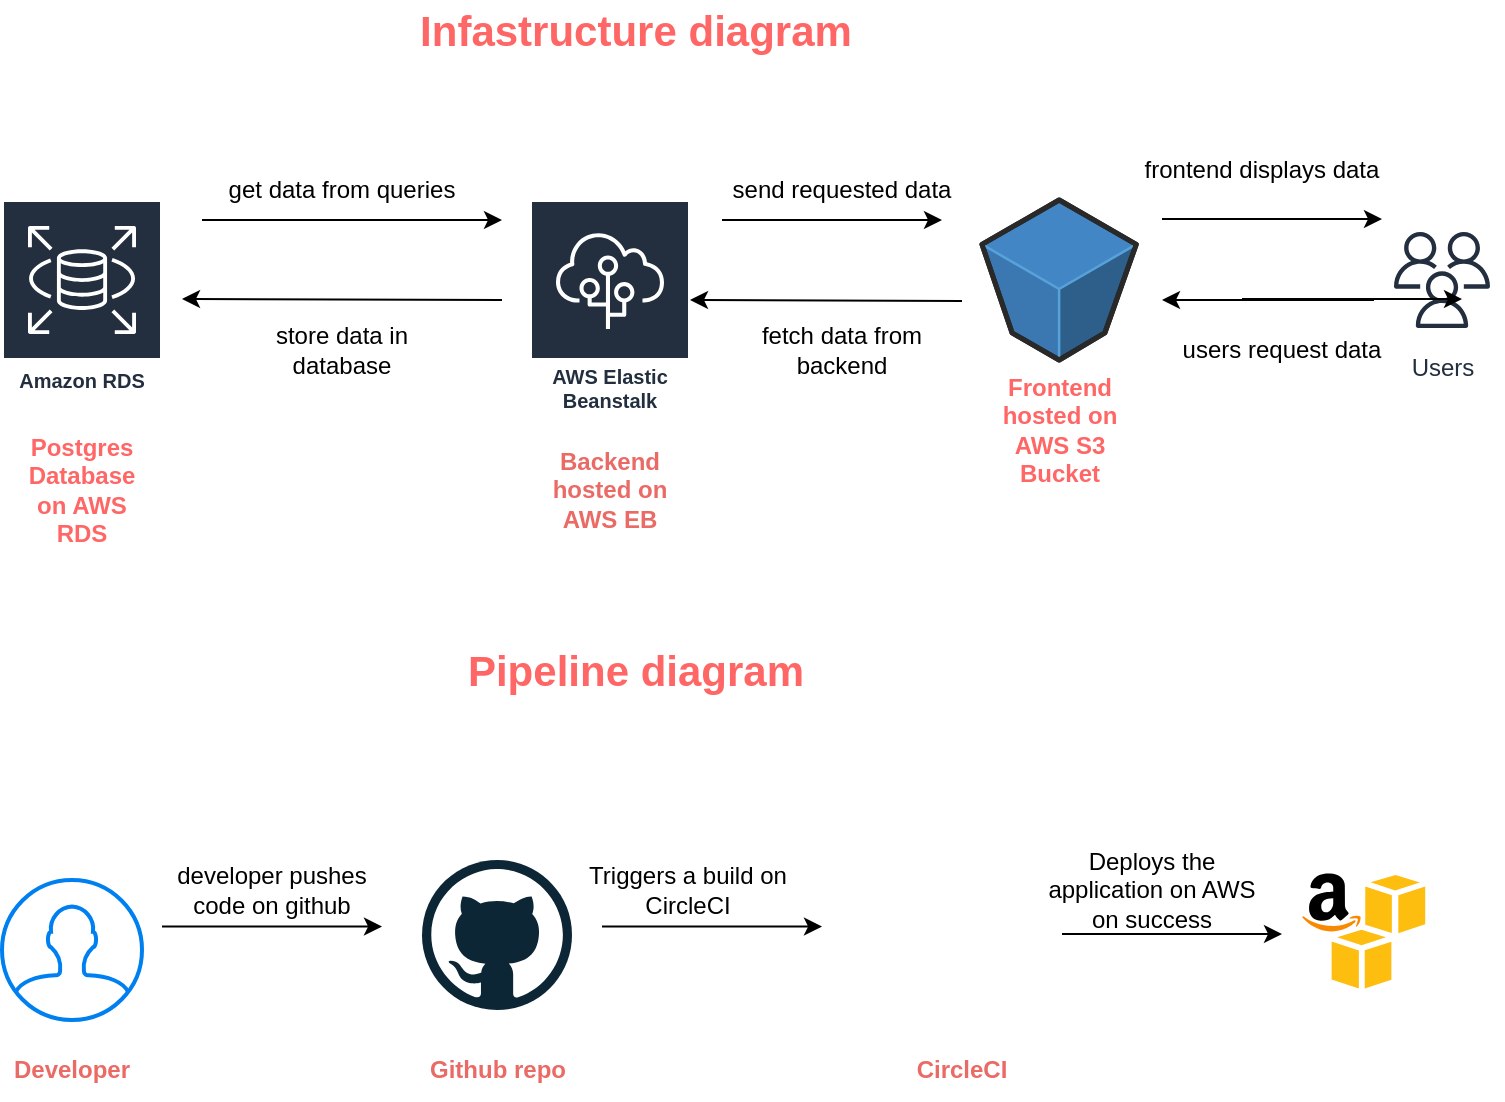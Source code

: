 <mxfile version="20.8.5" type="device"><diagram id="Wt1T9K2_mLymF1BTm1wb" name="Page-1"><mxGraphModel dx="1050" dy="549" grid="1" gridSize="10" guides="1" tooltips="1" connect="1" arrows="1" fold="1" page="1" pageScale="1" pageWidth="827" pageHeight="1169" math="0" shadow="0"><root><mxCell id="0"/><mxCell id="1" parent="0"/><mxCell id="y3TIW0zHcEXz9TIkVKO9-2" value="AWS Elastic Beanstalk" style="sketch=0;outlineConnect=0;fontColor=#232F3E;gradientColor=none;strokeColor=#ffffff;fillColor=#232F3E;dashed=0;verticalLabelPosition=middle;verticalAlign=bottom;align=center;html=1;whiteSpace=wrap;fontSize=10;fontStyle=1;spacing=3;shape=mxgraph.aws4.productIcon;prIcon=mxgraph.aws4.elastic_beanstalk;" vertex="1" parent="1"><mxGeometry x="334" y="230" width="80" height="110" as="geometry"/></mxCell><mxCell id="y3TIW0zHcEXz9TIkVKO9-3" value="Amazon RDS" style="sketch=0;outlineConnect=0;fontColor=#232F3E;gradientColor=none;strokeColor=#ffffff;fillColor=#232F3E;dashed=0;verticalLabelPosition=middle;verticalAlign=bottom;align=center;html=1;whiteSpace=wrap;fontSize=10;fontStyle=1;spacing=3;shape=mxgraph.aws4.productIcon;prIcon=mxgraph.aws4.rds;" vertex="1" parent="1"><mxGeometry x="70" y="230" width="80" height="100" as="geometry"/></mxCell><mxCell id="y3TIW0zHcEXz9TIkVKO9-4" value="" style="verticalLabelPosition=bottom;html=1;verticalAlign=top;strokeWidth=1;align=center;outlineConnect=0;dashed=0;outlineConnect=0;shape=mxgraph.aws3d.s3Bucket;fillColor=#4286c5;strokeColor=#57A2D8;aspect=fixed;" vertex="1" parent="1"><mxGeometry x="560" y="230" width="77.12" height="80" as="geometry"/></mxCell><mxCell id="y3TIW0zHcEXz9TIkVKO9-8" value="" style="endArrow=classic;html=1;rounded=0;" edge="1" parent="1"><mxGeometry width="50" height="50" relative="1" as="geometry"><mxPoint x="430" y="240" as="sourcePoint"/><mxPoint x="540" y="240" as="targetPoint"/></mxGeometry></mxCell><mxCell id="y3TIW0zHcEXz9TIkVKO9-9" value="" style="endArrow=classic;html=1;rounded=0;" edge="1" parent="1"><mxGeometry width="50" height="50" relative="1" as="geometry"><mxPoint x="170" y="240" as="sourcePoint"/><mxPoint x="320" y="240" as="targetPoint"/></mxGeometry></mxCell><mxCell id="y3TIW0zHcEXz9TIkVKO9-10" value="" style="endArrow=classic;html=1;rounded=0;" edge="1" parent="1"><mxGeometry width="50" height="50" relative="1" as="geometry"><mxPoint x="320" y="280" as="sourcePoint"/><mxPoint x="160" y="279.5" as="targetPoint"/></mxGeometry></mxCell><mxCell id="y3TIW0zHcEXz9TIkVKO9-11" value="Users" style="sketch=0;outlineConnect=0;fontColor=#232F3E;gradientColor=none;strokeColor=#232F3E;fillColor=#ffffff;dashed=0;verticalLabelPosition=bottom;verticalAlign=top;align=center;html=1;fontSize=12;fontStyle=0;aspect=fixed;shape=mxgraph.aws4.resourceIcon;resIcon=mxgraph.aws4.users;" vertex="1" parent="1"><mxGeometry x="760" y="240" width="60" height="60" as="geometry"/></mxCell><mxCell id="y3TIW0zHcEXz9TIkVKO9-12" value="" style="endArrow=classic;html=1;rounded=0;" edge="1" parent="1"><mxGeometry width="50" height="50" relative="1" as="geometry"><mxPoint x="550" y="280.5" as="sourcePoint"/><mxPoint x="414" y="280" as="targetPoint"/></mxGeometry></mxCell><mxCell id="y3TIW0zHcEXz9TIkVKO9-13" value="" style="endArrow=classic;html=1;rounded=0;" edge="1" parent="1"><mxGeometry width="50" height="50" relative="1" as="geometry"><mxPoint x="650" y="239.5" as="sourcePoint"/><mxPoint x="760" y="239.5" as="targetPoint"/></mxGeometry></mxCell><mxCell id="y3TIW0zHcEXz9TIkVKO9-14" value="" style="endArrow=classic;html=1;rounded=0;" edge="1" parent="1"><mxGeometry width="50" height="50" relative="1" as="geometry"><mxPoint x="756" y="280" as="sourcePoint"/><mxPoint x="650" y="280" as="targetPoint"/></mxGeometry></mxCell><mxCell id="y3TIW0zHcEXz9TIkVKO9-15" value="frontend displays data" style="text;strokeColor=none;align=center;fillColor=none;html=1;verticalAlign=middle;whiteSpace=wrap;rounded=0;" vertex="1" parent="1"><mxGeometry x="640" y="200" width="120" height="30" as="geometry"/></mxCell><mxCell id="y3TIW0zHcEXz9TIkVKO9-16" value="fetch data from backend" style="text;strokeColor=none;align=center;fillColor=none;html=1;verticalAlign=middle;whiteSpace=wrap;rounded=0;" vertex="1" parent="1"><mxGeometry x="430" y="290" width="120" height="30" as="geometry"/></mxCell><mxCell id="y3TIW0zHcEXz9TIkVKO9-17" value="&lt;b&gt;&lt;font color=&quot;#ff6666&quot;&gt;Frontend hosted on AWS S3 Bucket&lt;/font&gt;&lt;/b&gt;" style="text;strokeColor=none;align=center;fillColor=none;html=1;verticalAlign=middle;whiteSpace=wrap;rounded=0;" vertex="1" parent="1"><mxGeometry x="563.56" y="330" width="70" height="30" as="geometry"/></mxCell><mxCell id="y3TIW0zHcEXz9TIkVKO9-19" value="&lt;b&gt;&lt;font color=&quot;#ea6b66&quot;&gt;Backend hosted on AWS EB&lt;/font&gt;&lt;/b&gt;" style="text;strokeColor=none;align=center;fillColor=none;html=1;verticalAlign=middle;whiteSpace=wrap;rounded=0;" vertex="1" parent="1"><mxGeometry x="339.0" y="360" width="70" height="30" as="geometry"/></mxCell><mxCell id="y3TIW0zHcEXz9TIkVKO9-20" value="&lt;b&gt;&lt;font color=&quot;#ff6666&quot;&gt;Postgres Database on AWS RDS&lt;/font&gt;&lt;/b&gt;" style="text;strokeColor=none;align=center;fillColor=none;html=1;verticalAlign=middle;whiteSpace=wrap;rounded=0;" vertex="1" parent="1"><mxGeometry x="75.0" y="360" width="70" height="30" as="geometry"/></mxCell><mxCell id="y3TIW0zHcEXz9TIkVKO9-22" value="send requested data" style="text;strokeColor=none;align=center;fillColor=none;html=1;verticalAlign=middle;whiteSpace=wrap;rounded=0;" vertex="1" parent="1"><mxGeometry x="430" y="210" width="120" height="30" as="geometry"/></mxCell><mxCell id="y3TIW0zHcEXz9TIkVKO9-23" value="users request data" style="text;strokeColor=none;align=center;fillColor=none;html=1;verticalAlign=middle;whiteSpace=wrap;rounded=0;" vertex="1" parent="1"><mxGeometry x="650" y="290" width="120" height="30" as="geometry"/></mxCell><mxCell id="y3TIW0zHcEXz9TIkVKO9-26" value="store data in database" style="text;strokeColor=none;align=center;fillColor=none;html=1;verticalAlign=middle;whiteSpace=wrap;rounded=0;" vertex="1" parent="1"><mxGeometry x="180" y="290" width="120" height="30" as="geometry"/></mxCell><mxCell id="y3TIW0zHcEXz9TIkVKO9-27" value="get data from queries" style="text;strokeColor=none;align=center;fillColor=none;html=1;verticalAlign=middle;whiteSpace=wrap;rounded=0;" vertex="1" parent="1"><mxGeometry x="180" y="209.5" width="120" height="30" as="geometry"/></mxCell><mxCell id="y3TIW0zHcEXz9TIkVKO9-29" value="&lt;b&gt;&lt;font style=&quot;font-size: 21px;&quot;&gt;Infastructure diagram&lt;/font&gt;&lt;/b&gt;" style="text;strokeColor=none;align=center;fillColor=none;html=1;verticalAlign=middle;whiteSpace=wrap;rounded=0;fontColor=#FF6666;" vertex="1" parent="1"><mxGeometry x="240" y="130" width="294" height="30" as="geometry"/></mxCell><mxCell id="y3TIW0zHcEXz9TIkVKO9-30" value="&lt;b&gt;&lt;font style=&quot;font-size: 21px;&quot;&gt;Pipeline diagram&lt;/font&gt;&lt;/b&gt;" style="text;strokeColor=none;align=center;fillColor=none;html=1;verticalAlign=middle;whiteSpace=wrap;rounded=0;fontColor=#FF6666;" vertex="1" parent="1"><mxGeometry x="240" y="450" width="294" height="30" as="geometry"/></mxCell><mxCell id="y3TIW0zHcEXz9TIkVKO9-31" value="" style="dashed=0;outlineConnect=0;html=1;align=center;labelPosition=center;verticalLabelPosition=bottom;verticalAlign=top;shape=mxgraph.weblogos.aws_s3;fontSize=21;fontColor=#FF6666;" vertex="1" parent="1"><mxGeometry x="720" y="566.7" width="61.6" height="57.6" as="geometry"/></mxCell><mxCell id="y3TIW0zHcEXz9TIkVKO9-32" value="" style="shape=image;html=1;verticalAlign=top;verticalLabelPosition=bottom;labelBackgroundColor=#ffffff;imageAspect=0;aspect=fixed;image=https://cdn2.iconfinder.com/data/icons/css-vol-1/24/circleci-128.png;fontSize=21;fontColor=#FF6666;" vertex="1" parent="1"><mxGeometry x="510" y="561" width="79" height="79" as="geometry"/></mxCell><mxCell id="y3TIW0zHcEXz9TIkVKO9-33" value="" style="dashed=0;outlineConnect=0;html=1;align=center;labelPosition=center;verticalLabelPosition=bottom;verticalAlign=top;shape=mxgraph.weblogos.github;fontSize=21;fontColor=#FF6666;" vertex="1" parent="1"><mxGeometry x="280" y="560" width="75" height="75" as="geometry"/></mxCell><mxCell id="y3TIW0zHcEXz9TIkVKO9-34" value="" style="html=1;verticalLabelPosition=bottom;align=center;labelBackgroundColor=#ffffff;verticalAlign=top;strokeWidth=2;strokeColor=#0080F0;shadow=0;dashed=0;shape=mxgraph.ios7.icons.user;fontSize=21;fontColor=#FF6666;" vertex="1" parent="1"><mxGeometry x="70" y="570" width="70" height="70" as="geometry"/></mxCell><mxCell id="y3TIW0zHcEXz9TIkVKO9-35" value="" style="endArrow=classic;html=1;rounded=0;" edge="1" parent="1"><mxGeometry width="50" height="50" relative="1" as="geometry"><mxPoint x="150" y="593.3" as="sourcePoint"/><mxPoint x="260" y="593.3" as="targetPoint"/></mxGeometry></mxCell><mxCell id="y3TIW0zHcEXz9TIkVKO9-37" value="" style="endArrow=classic;html=1;rounded=0;" edge="1" parent="1"><mxGeometry width="50" height="50" relative="1" as="geometry"><mxPoint x="370" y="593.3" as="sourcePoint"/><mxPoint x="480" y="593.3" as="targetPoint"/></mxGeometry></mxCell><mxCell id="y3TIW0zHcEXz9TIkVKO9-38" value="" style="endArrow=classic;html=1;rounded=0;" edge="1" parent="1"><mxGeometry width="50" height="50" relative="1" as="geometry"><mxPoint x="690" y="279.5" as="sourcePoint"/><mxPoint x="800" y="279.5" as="targetPoint"/></mxGeometry></mxCell><mxCell id="y3TIW0zHcEXz9TIkVKO9-39" value="" style="endArrow=classic;html=1;rounded=0;" edge="1" parent="1"><mxGeometry width="50" height="50" relative="1" as="geometry"><mxPoint x="600" y="597" as="sourcePoint"/><mxPoint x="710" y="597" as="targetPoint"/></mxGeometry></mxCell><mxCell id="y3TIW0zHcEXz9TIkVKO9-40" value="&lt;b&gt;&lt;font color=&quot;#ea6b66&quot;&gt;Developer&lt;/font&gt;&lt;/b&gt;" style="text;strokeColor=none;align=center;fillColor=none;html=1;verticalAlign=middle;whiteSpace=wrap;rounded=0;" vertex="1" parent="1"><mxGeometry x="70.0" y="649.7" width="70" height="30" as="geometry"/></mxCell><mxCell id="y3TIW0zHcEXz9TIkVKO9-41" value="developer pushes code on github" style="text;strokeColor=none;align=center;fillColor=none;html=1;verticalAlign=middle;whiteSpace=wrap;rounded=0;" vertex="1" parent="1"><mxGeometry x="145" y="560" width="120" height="30" as="geometry"/></mxCell><mxCell id="y3TIW0zHcEXz9TIkVKO9-42" value="&lt;b&gt;&lt;font color=&quot;#ea6b66&quot;&gt;Github repo&lt;/font&gt;&lt;/b&gt;" style="text;strokeColor=none;align=center;fillColor=none;html=1;verticalAlign=middle;whiteSpace=wrap;rounded=0;" vertex="1" parent="1"><mxGeometry x="282.5" y="649.7" width="70" height="30" as="geometry"/></mxCell><mxCell id="y3TIW0zHcEXz9TIkVKO9-43" value="Triggers a build on CircleCI" style="text;strokeColor=none;align=center;fillColor=none;html=1;verticalAlign=middle;whiteSpace=wrap;rounded=0;" vertex="1" parent="1"><mxGeometry x="352.5" y="560" width="120" height="30" as="geometry"/></mxCell><mxCell id="y3TIW0zHcEXz9TIkVKO9-44" value="&lt;b&gt;&lt;font color=&quot;#ea6b66&quot;&gt;CircleCI&lt;/font&gt;&lt;/b&gt;" style="text;strokeColor=none;align=center;fillColor=none;html=1;verticalAlign=middle;whiteSpace=wrap;rounded=0;" vertex="1" parent="1"><mxGeometry x="514.5" y="649.7" width="70" height="30" as="geometry"/></mxCell><mxCell id="y3TIW0zHcEXz9TIkVKO9-45" value="Deploys the application on AWS on success" style="text;strokeColor=none;align=center;fillColor=none;html=1;verticalAlign=middle;whiteSpace=wrap;rounded=0;" vertex="1" parent="1"><mxGeometry x="584.5" y="560" width="120" height="30" as="geometry"/></mxCell></root></mxGraphModel></diagram></mxfile>